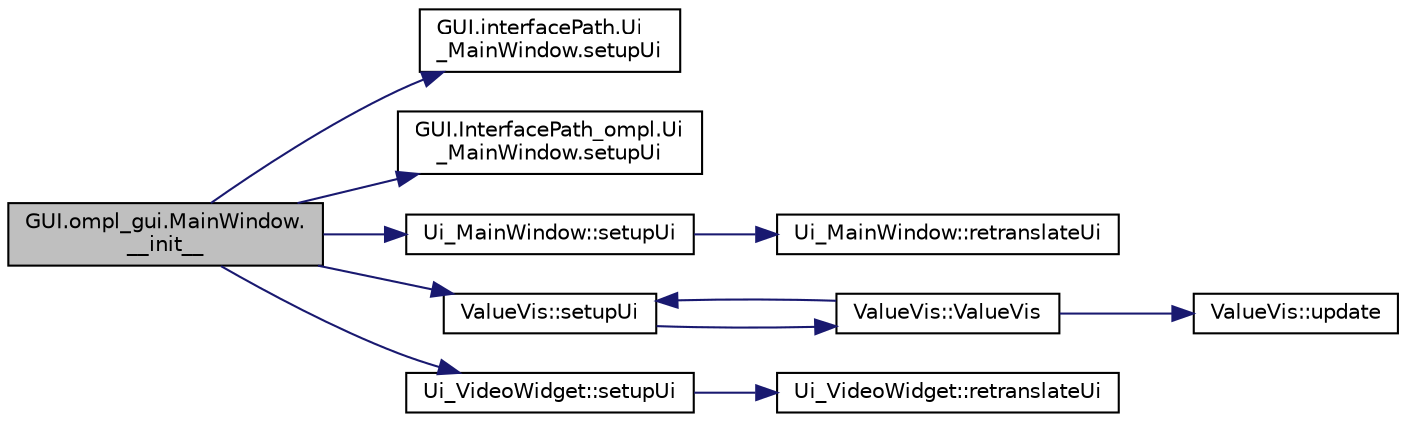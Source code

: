 digraph "GUI.ompl_gui.MainWindow.__init__"
{
 // INTERACTIVE_SVG=YES
  edge [fontname="Helvetica",fontsize="10",labelfontname="Helvetica",labelfontsize="10"];
  node [fontname="Helvetica",fontsize="10",shape=record];
  rankdir="LR";
  Node1 [label="GUI.ompl_gui.MainWindow.\l__init__",height=0.2,width=0.4,color="black", fillcolor="grey75", style="filled", fontcolor="black"];
  Node1 -> Node2 [color="midnightblue",fontsize="10",style="solid",fontname="Helvetica"];
  Node2 [label="GUI.interfacePath.Ui\l_MainWindow.setupUi",height=0.2,width=0.4,color="black", fillcolor="white", style="filled",URL="$d3/d78/class_g_u_i_1_1interface_path_1_1_ui___main_window.html#aec5e09f1331e1688a0bed04c5500d72d"];
  Node1 -> Node3 [color="midnightblue",fontsize="10",style="solid",fontname="Helvetica"];
  Node3 [label="GUI.InterfacePath_ompl.Ui\l_MainWindow.setupUi",height=0.2,width=0.4,color="black", fillcolor="white", style="filled",URL="$d2/d44/class_g_u_i_1_1_interface_path__ompl_1_1_ui___main_window.html#aa7a42a45bd2df16201cea46d607f2a2d"];
  Node1 -> Node4 [color="midnightblue",fontsize="10",style="solid",fontname="Helvetica"];
  Node4 [label="Ui_MainWindow::setupUi",height=0.2,width=0.4,color="black", fillcolor="white", style="filled",URL="$df/dd7/class_ui___main_window.html#acf4a0872c4c77d8f43a2ec66ed849b58"];
  Node4 -> Node5 [color="midnightblue",fontsize="10",style="solid",fontname="Helvetica"];
  Node5 [label="Ui_MainWindow::retranslateUi",height=0.2,width=0.4,color="black", fillcolor="white", style="filled",URL="$df/dd7/class_ui___main_window.html#a097dd160c3534a204904cb374412c618"];
  Node1 -> Node6 [color="midnightblue",fontsize="10",style="solid",fontname="Helvetica"];
  Node6 [label="ValueVis::setupUi",height=0.2,width=0.4,color="black", fillcolor="white", style="filled",URL="$d9/db0/class_value_vis.html#aeaa58ca242eb35bf8acc137dc528b2c9"];
  Node6 -> Node7 [color="midnightblue",fontsize="10",style="solid",fontname="Helvetica"];
  Node7 [label="ValueVis::ValueVis",height=0.2,width=0.4,color="black", fillcolor="white", style="filled",URL="$d9/db0/class_value_vis.html#ae088da593061c5bccd61f1c28e7d159c"];
  Node7 -> Node6 [color="midnightblue",fontsize="10",style="solid",fontname="Helvetica"];
  Node7 -> Node8 [color="midnightblue",fontsize="10",style="solid",fontname="Helvetica"];
  Node8 [label="ValueVis::update",height=0.2,width=0.4,color="black", fillcolor="white", style="filled",URL="$d9/db0/class_value_vis.html#a42a3e663eceb29e125384b61929de880"];
  Node1 -> Node9 [color="midnightblue",fontsize="10",style="solid",fontname="Helvetica"];
  Node9 [label="Ui_VideoWidget::setupUi",height=0.2,width=0.4,color="black", fillcolor="white", style="filled",URL="$db/dbf/class_ui___video_widget.html#a06ecf55490775c0f201a3a3596a55f97"];
  Node9 -> Node10 [color="midnightblue",fontsize="10",style="solid",fontname="Helvetica"];
  Node10 [label="Ui_VideoWidget::retranslateUi",height=0.2,width=0.4,color="black", fillcolor="white", style="filled",URL="$db/dbf/class_ui___video_widget.html#ad9a19b0f2ad781a99963321a1e090c50"];
}
